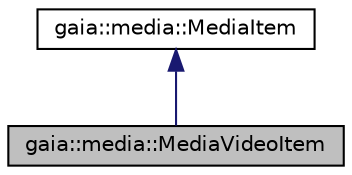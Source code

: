 digraph G
{
  edge [fontname="Helvetica",fontsize="10",labelfontname="Helvetica",labelfontsize="10"];
  node [fontname="Helvetica",fontsize="10",shape=record];
  Node1 [label="gaia::media::MediaVideoItem",height=0.2,width=0.4,color="black", fillcolor="grey75", style="filled" fontcolor="black"];
  Node2 -> Node1 [dir=back,color="midnightblue",fontsize="10",style="solid",fontname="Helvetica"];
  Node2 [label="gaia::media::MediaItem",height=0.2,width=0.4,color="black", fillcolor="white", style="filled",URL="$d4/da7/classgaia_1_1media_1_1_media_item.html",tooltip="This abstract class describes the base class for any MediaItem."];
}

